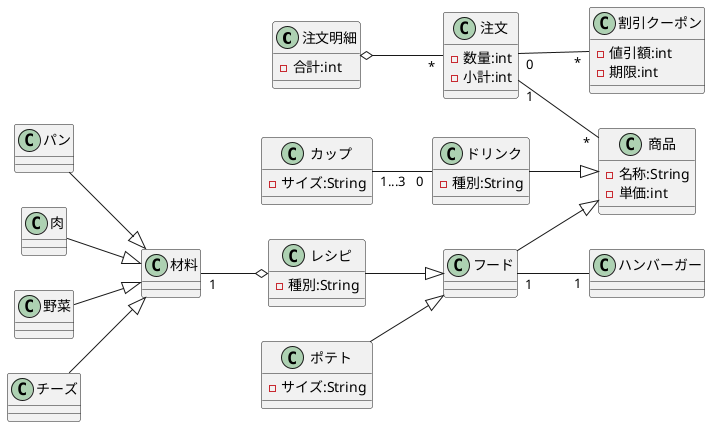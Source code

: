 @startuml 演習7-4-1_CL_ハンバーガーショップ_クラス図
left to right direction
class 注文明細{
    -合計:int
}
class 注文{
    -数量:int
    -小計:int
}
class 割引クーポン{
    -値引額:int
    -期限:int
}

class カップ{
    -サイズ:String
}

class ドリンク{
    -種別:String
}
class 商品{
    -名称:String
    -単価:int
}

class フード{
}
    

class ハンバーガー{
    
}

class 材料{
    
}
class レシピ{
    -種別:String   
}
class ポテト{
    -サイズ:String
}
class パン{

}
class 肉{

}
class 野菜{

}
class チーズ{
}

注文明細 o--"*" 注文
注文 "1"--"*" 商品
注文 "0"--"*" 割引クーポン
カップ "1...3"--"0" ドリンク
ドリンク --|> 商品
フード --|> 商品
フード "1"--"1" ハンバーガー 
レシピ --|> フード
ポテト --|> フード
材料 "1"--o レシピ
パン --|> 材料
肉 --|> 材料
野菜 --|> 材料
チーズ --|> 材料
@enduml
